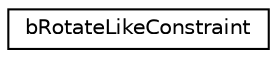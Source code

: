 digraph G
{
  edge [fontname="Helvetica",fontsize="10",labelfontname="Helvetica",labelfontsize="10"];
  node [fontname="Helvetica",fontsize="10",shape=record];
  rankdir=LR;
  Node1 [label="bRotateLikeConstraint",height=0.2,width=0.4,color="black", fillcolor="white", style="filled",URL="$d1/d94/structbRotateLikeConstraint.html"];
}
